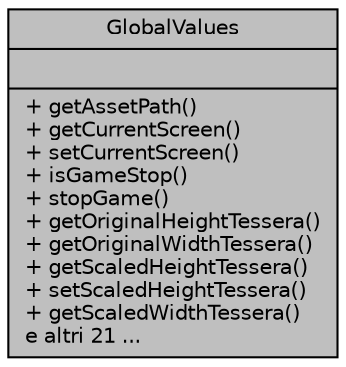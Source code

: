 digraph "GlobalValues"
{
  edge [fontname="Helvetica",fontsize="10",labelfontname="Helvetica",labelfontsize="10"];
  node [fontname="Helvetica",fontsize="10",shape=record];
  Node1 [label="{GlobalValues\n||+ getAssetPath()\l+ getCurrentScreen()\l+ setCurrentScreen()\l+ isGameStop()\l+ stopGame()\l+ getOriginalHeightTessera()\l+ getOriginalWidthTessera()\l+ getScaledHeightTessera()\l+ setScaledHeightTessera()\l+ getScaledWidthTessera()\le altri 21 ...\l}",height=0.2,width=0.4,color="black", fillcolor="grey75", style="filled", fontcolor="black"];
}

